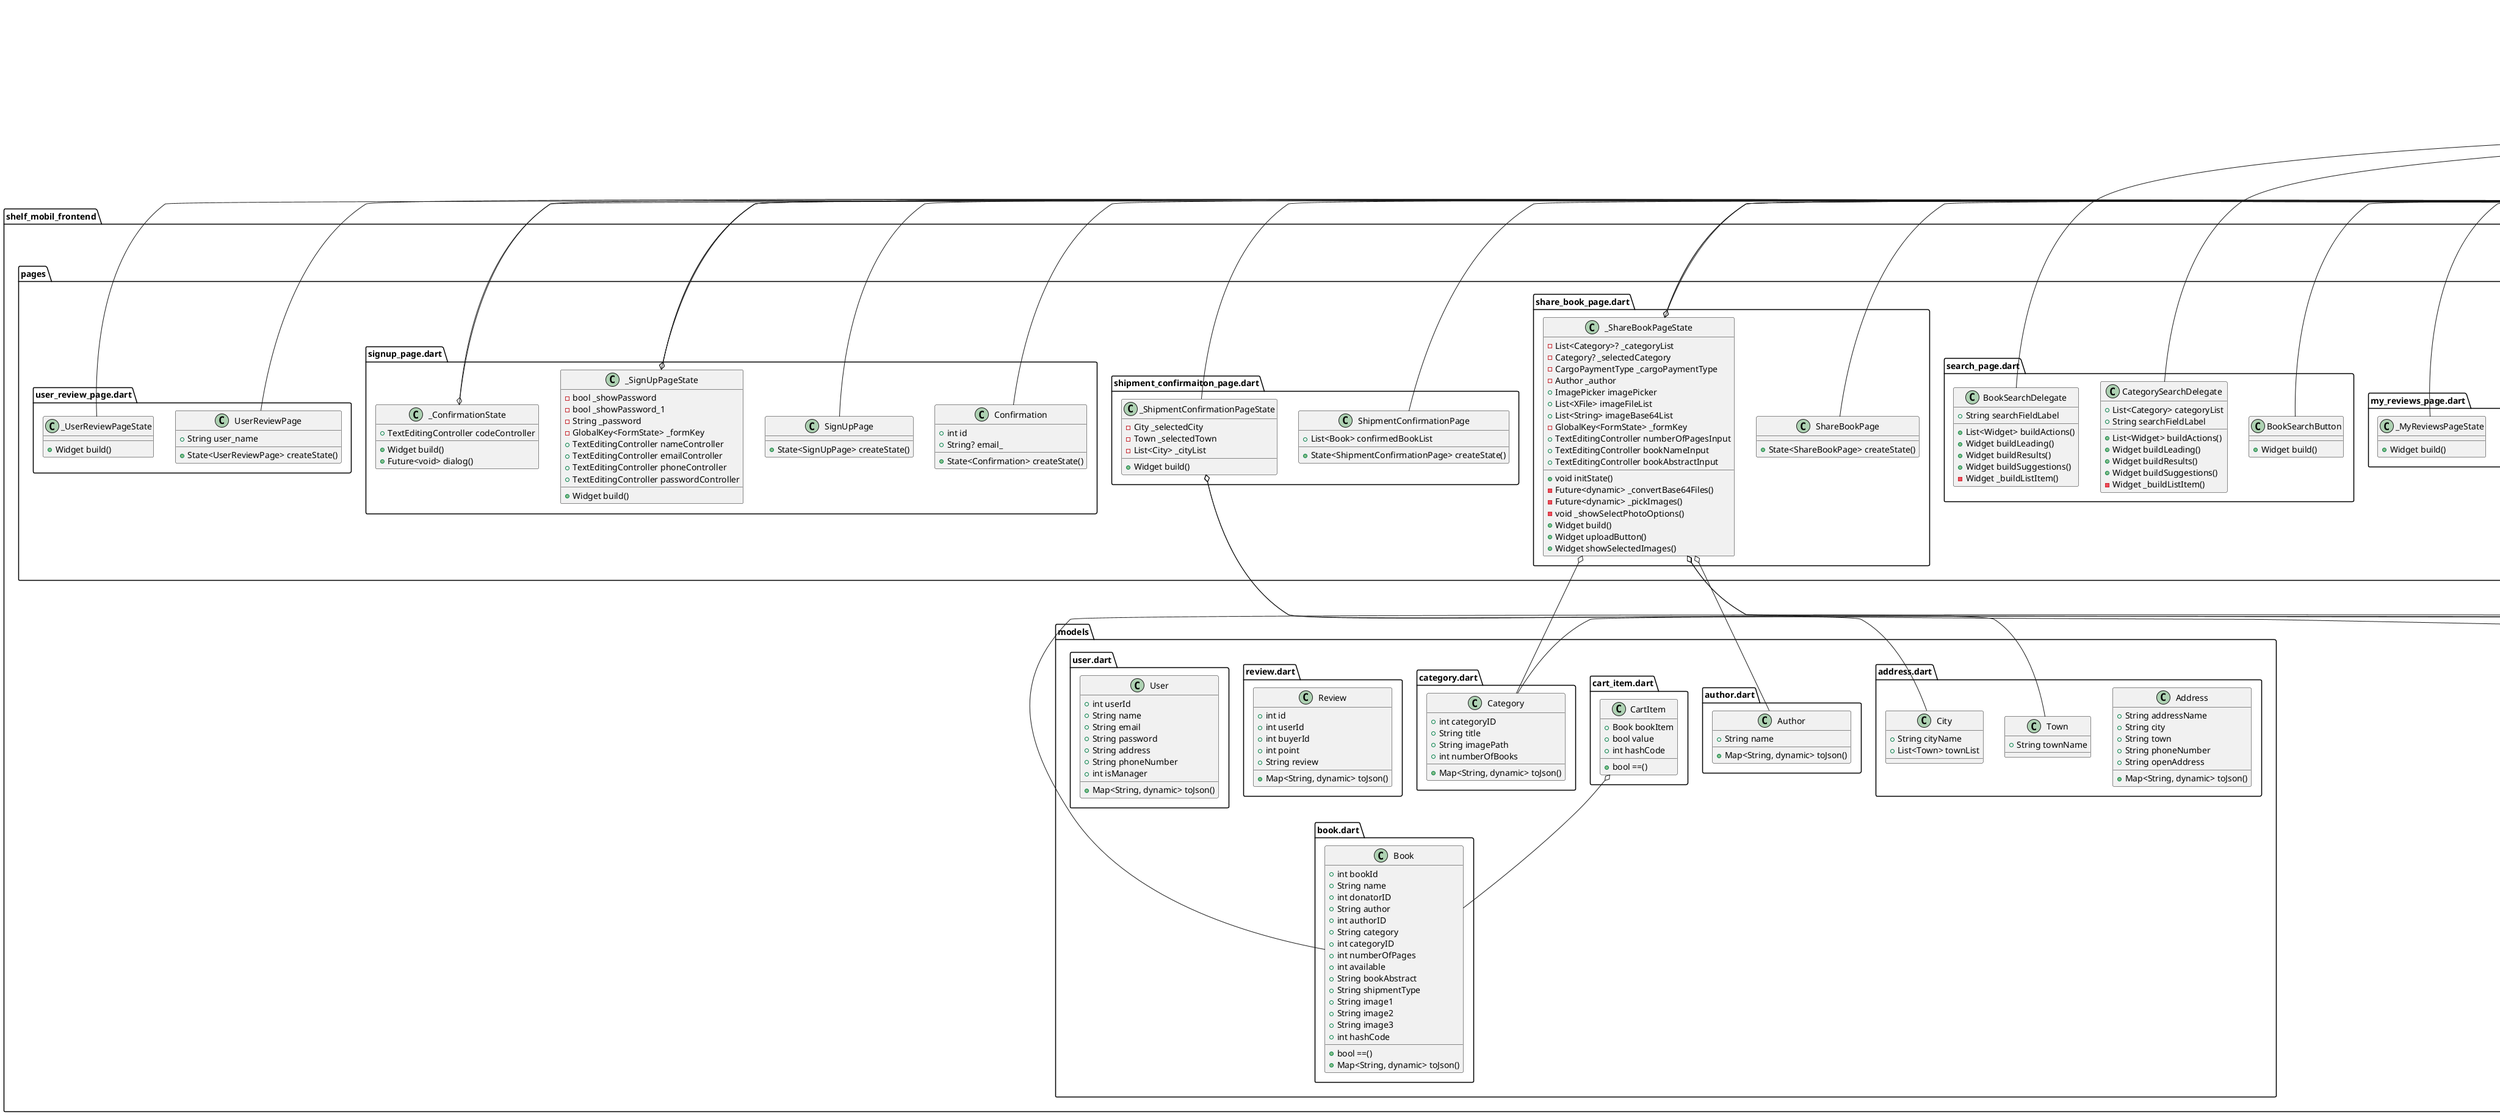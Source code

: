 @startuml
set namespaceSeparator ::

class "shelf_mobil_frontend::enums.dart::CategorySort" {
  +int index
  {static} +List<CategorySort> values
  {static} +CategorySort alphabetic
  {static} +CategorySort numberOfBooks
}

"shelf_mobil_frontend::enums.dart::CategorySort" o-- "shelf_mobil_frontend::enums.dart::CategorySort"
"dart::core::Enum" <|-- "shelf_mobil_frontend::enums.dart::CategorySort"

class "shelf_mobil_frontend::enums.dart::CargoPaymentType" {
  +int index
  {static} +List<CargoPaymentType> values
  {static} +CargoPaymentType senderPays
  {static} +CargoPaymentType receiverPays
}

"shelf_mobil_frontend::enums.dart::CargoPaymentType" o-- "shelf_mobil_frontend::enums.dart::CargoPaymentType"
"dart::core::Enum" <|-- "shelf_mobil_frontend::enums.dart::CargoPaymentType"

class "shelf_mobil_frontend::main.dart::Shelf" {
  +Widget build()
}

"flutter::src::widgets::framework.dart::StatelessWidget" <|-- "shelf_mobil_frontend::main.dart::Shelf"

class "shelf_mobil_frontend::models::address.dart::Address" {
  +String addressName
  +String city
  +String town
  +String phoneNumber
  +String openAddress
  +Map<String, dynamic> toJson()
}

class "shelf_mobil_frontend::models::address.dart::City" {
  +String cityName
  +List<Town> townList
}

class "shelf_mobil_frontend::models::address.dart::Town" {
  +String townName
}

class "shelf_mobil_frontend::models::author.dart::Author" {
  +String name
  +Map<String, dynamic> toJson()
}

class "shelf_mobil_frontend::models::book.dart::Book" {
  +int bookId
  +String name
  +int donatorID
  +String author
  +int authorID
  +String category
  +int categoryID
  +int numberOfPages
  +int available
  +String bookAbstract
  +String shipmentType
  +String image1
  +String image2
  +String image3
  +int hashCode
  +bool ==()
  +Map<String, dynamic> toJson()
}

class "shelf_mobil_frontend::models::cart_item.dart::CartItem" {
  +Book bookItem
  +bool value
  +int hashCode
  +bool ==()
}

"shelf_mobil_frontend::models::cart_item.dart::CartItem" o-- "shelf_mobil_frontend::models::book.dart::Book"

class "shelf_mobil_frontend::models::category.dart::Category" {
  +int categoryID
  +String title
  +String imagePath
  +int numberOfBooks
  +Map<String, dynamic> toJson()
}

class "shelf_mobil_frontend::models::review.dart::Review" {
  +int id
  +int userId
  +int buyerId
  +int point
  +String review
  +Map<String, dynamic> toJson()
}

class "shelf_mobil_frontend::models::user.dart::User" {
  +int userId
  +String name
  +String email
  +String password
  +String address
  +String phoneNumber
  +int isManager
  +Map<String, dynamic> toJson()
}

class "shelf_mobil_frontend::pages::account_page.dart::AccountPage" {
  {static} +void changeLog()
  {static} +bool isUserLogged()
  +State<AccountPage> createState()
}

"flutter::src::widgets::framework.dart::StatefulWidget" <|-- "shelf_mobil_frontend::pages::account_page.dart::AccountPage"

class "shelf_mobil_frontend::pages::account_page.dart::_AccountPageState" {
  {static} +bool isLogged
  +Widget build()
  +Widget myAccount()
  +Widget userManagement()
  +Widget button()
}

"flutter::src::widgets::framework.dart::State" <|-- "shelf_mobil_frontend::pages::account_page.dart::_AccountPageState"

class "shelf_mobil_frontend::pages::account_page.dart::SubPage" {
  +String title
  +State<SubPage> createState()
}

"flutter::src::widgets::framework.dart::StatefulWidget" <|-- "shelf_mobil_frontend::pages::account_page.dart::SubPage"

class "shelf_mobil_frontend::pages::account_page.dart::_SubPageState" {
  +Widget build()
}

"flutter::src::widgets::framework.dart::State" <|-- "shelf_mobil_frontend::pages::account_page.dart::_SubPageState"

class "shelf_mobil_frontend::pages::book_detail_page.dart::BookDetailPage" {
  +Book book
  +State<BookDetailPage> createState()
}

"shelf_mobil_frontend::pages::book_detail_page.dart::BookDetailPage" o-- "shelf_mobil_frontend::models::book.dart::Book"
"flutter::src::widgets::framework.dart::StatefulWidget" <|-- "shelf_mobil_frontend::pages::book_detail_page.dart::BookDetailPage"

class "shelf_mobil_frontend::pages::book_detail_page.dart::_BookDetailPageState" {
  +int currentIndex
  +Widget build()
  +Widget buildIndicator()
  +Widget informatonRow()
  +Widget container()
}

"flutter::src::widgets::framework.dart::State" <|-- "shelf_mobil_frontend::pages::book_detail_page.dart::_BookDetailPageState"

class "shelf_mobil_frontend::pages::cart_page.dart::CartPage" {
  {static} +List<CartItem> cartItems
  {static} +void addToCart()
  {static} +bool isAddedToCart()
  +State<CartPage> createState()
}

"flutter::src::widgets::framework.dart::StatefulWidget" <|-- "shelf_mobil_frontend::pages::cart_page.dart::CartPage"

class "shelf_mobil_frontend::pages::cart_page.dart::_CartPageState" {
  +List<CartItem>? choosenItems
  +bool isAllItemsSelected
  +Widget build()
}

"flutter::src::widgets::framework.dart::State" <|-- "shelf_mobil_frontend::pages::cart_page.dart::_CartPageState"

class "shelf_mobil_frontend::pages::cart_page.dart::CartButton" {
  +State<CartButton> createState()
}

"flutter::src::widgets::framework.dart::StatefulWidget" <|-- "shelf_mobil_frontend::pages::cart_page.dart::CartButton"

class "shelf_mobil_frontend::pages::cart_page.dart::_CartButtonState" {
  +Widget build()
}

"flutter::src::widgets::framework.dart::State" <|-- "shelf_mobil_frontend::pages::cart_page.dart::_CartButtonState"

class "shelf_mobil_frontend::pages::favorites_page.dart::FavoritesPage" {
  {static} +List<Book> favBooks
  {static} +void addToFav()
  {static} +void removeFromFav()
  {static} +bool isAddedToFav()
  +State<FavoritesPage> createState()
}

"flutter::src::widgets::framework.dart::StatefulWidget" <|-- "shelf_mobil_frontend::pages::favorites_page.dart::FavoritesPage"

class "shelf_mobil_frontend::pages::favorites_page.dart::_FavoritesPageState" {
  +Widget build()
}

"flutter::src::widgets::framework.dart::State" <|-- "shelf_mobil_frontend::pages::favorites_page.dart::_FavoritesPageState"

class "shelf_mobil_frontend::pages::get_book_page.dart::GetBookPage" {
  +State<GetBookPage> createState()
  {static} +void setCategory()
}

"flutter::src::widgets::framework.dart::StatefulWidget" <|-- "shelf_mobil_frontend::pages::get_book_page.dart::GetBookPage"

class "shelf_mobil_frontend::pages::get_book_page.dart::_GetBookPageState" {
  -List<Category>? _categoryList
  {static} -Category _selectedCategory
  -GlobalKey<ScaffoldState> _scaffoldKey
  -List<Book> _bookList
  +Widget build()
  -Widget _categoryBar()
  -Widget _buildCategoryItem()
  -Widget _categoryBooksView()
  -Widget _noBookView()
  -Widget _buildBookItem()
}

"shelf_mobil_frontend::pages::get_book_page.dart::_GetBookPageState" o-- "shelf_mobil_frontend::models::category.dart::Category"
"shelf_mobil_frontend::pages::get_book_page.dart::_GetBookPageState" o-- "flutter::src::widgets::framework.dart::GlobalKey<ScaffoldState>"
"flutter::src::widgets::framework.dart::State" <|-- "shelf_mobil_frontend::pages::get_book_page.dart::_GetBookPageState"

class "shelf_mobil_frontend::pages::home_page.dart::HomePage" {
  +State<HomePage> createState()
  {static} +List<Category>? getCategories()
}

"flutter::src::widgets::framework.dart::StatefulWidget" <|-- "shelf_mobil_frontend::pages::home_page.dart::HomePage"

class "shelf_mobil_frontend::pages::home_page.dart::_HomePageState" {
  {static} -int _currentPageIndex
  {static} -List<Category> _categoryList
  -CategorySort _categorySort
  +List<Widget> pages
  +void initState()
  +void dispose()
  +void getData()
  +void updateCategoryList()
  +void sortCategoryByNumberOfBooks()
  +void sortCategoryByName()
  +Widget build()
  +Widget homePage()
  +Widget cardView()
  -Widget _buildListItem()
}

"shelf_mobil_frontend::pages::home_page.dart::_HomePageState" o-- "shelf_mobil_frontend::enums.dart::CategorySort"
"flutter::src::widgets::framework.dart::State" <|-- "shelf_mobil_frontend::pages::home_page.dart::_HomePageState"

class "shelf_mobil_frontend::pages::login_page.dart::LoginPage" {
  +State<LoginPage> createState()
}

"flutter::src::widgets::framework.dart::StatefulWidget" <|-- "shelf_mobil_frontend::pages::login_page.dart::LoginPage"

class "shelf_mobil_frontend::pages::login_page.dart::_LoginPageState" {
  -bool _showPassword
  -bool _selectItem
  +TextEditingController email_
  +TextEditingController emailController
  +TextEditingController phoneController
  +TextEditingController passwordController
  +Widget build()
  +Future<void> dialogBuilder()
}

"shelf_mobil_frontend::pages::login_page.dart::_LoginPageState" o-- "flutter::src::widgets::editable_text.dart::TextEditingController"
"flutter::src::widgets::framework.dart::State" <|-- "shelf_mobil_frontend::pages::login_page.dart::_LoginPageState"

class "shelf_mobil_frontend::pages::login_page.dart::ForgotPassword" {
  +String? email
  +int userId
  +State<ForgotPassword> createState()
}

"flutter::src::widgets::framework.dart::StatefulWidget" <|-- "shelf_mobil_frontend::pages::login_page.dart::ForgotPassword"

class "shelf_mobil_frontend::pages::login_page.dart::_ForgotPasswordState" {
  -bool _showPassword
  -bool _showPassword_1
  -String _password
  -GlobalKey<FormState> _formKey
  +TextEditingController codeController
  +TextEditingController passwordController
  +Widget build()
  +Future<void> dialog()
}

"shelf_mobil_frontend::pages::login_page.dart::_ForgotPasswordState" o-- "flutter::src::widgets::framework.dart::GlobalKey<FormState>"
"shelf_mobil_frontend::pages::login_page.dart::_ForgotPasswordState" o-- "flutter::src::widgets::editable_text.dart::TextEditingController"
"flutter::src::widgets::framework.dart::State" <|-- "shelf_mobil_frontend::pages::login_page.dart::_ForgotPasswordState"

class "shelf_mobil_frontend::pages::my_info_page.dart::MyInfoPage" {
  {static} +void changeField()
  +State<MyInfoPage> createState()
}

"flutter::src::widgets::framework.dart::StatefulWidget" <|-- "shelf_mobil_frontend::pages::my_info_page.dart::MyInfoPage"

class "shelf_mobil_frontend::pages::my_info_page.dart::_MyInfoPageState" {
  {static} +String name_
  {static} +String email_
  {static} +String phone_
  {static} +String password_
  {static} +String address_
  +Widget build()
}

"flutter::src::widgets::framework.dart::State" <|-- "shelf_mobil_frontend::pages::my_info_page.dart::_MyInfoPageState"

class "shelf_mobil_frontend::pages::my_info_page.dart::TextFieldWidget" {
  +int maxLines
  +String label
  +String text
  +Icon icon
  +void Function(String) onChanged
  +State<TextFieldWidget> createState()
}

"shelf_mobil_frontend::pages::my_info_page.dart::TextFieldWidget" o-- "flutter::src::widgets::icon.dart::Icon"
"shelf_mobil_frontend::pages::my_info_page.dart::TextFieldWidget" o-- "flutter::src::foundation::basic_types.dart::void Function(String)"
"flutter::src::widgets::framework.dart::StatefulWidget" <|-- "shelf_mobil_frontend::pages::my_info_page.dart::TextFieldWidget"

class "shelf_mobil_frontend::pages::my_info_page.dart::_TextFieldWidgetState" {
  +TextEditingController controller
  +void initState()
  +void dispose()
  +Widget build()
}

"shelf_mobil_frontend::pages::my_info_page.dart::_TextFieldWidgetState" o-- "flutter::src::widgets::editable_text.dart::TextEditingController"
"flutter::src::widgets::framework.dart::State" <|-- "shelf_mobil_frontend::pages::my_info_page.dart::_TextFieldWidgetState"

class "shelf_mobil_frontend::pages::my_reviews_page.dart::MyReviewsPage" {
  +State<MyReviewsPage> createState()
}

"flutter::src::widgets::framework.dart::StatefulWidget" <|-- "shelf_mobil_frontend::pages::my_reviews_page.dart::MyReviewsPage"

class "shelf_mobil_frontend::pages::my_reviews_page.dart::_MyReviewsPageState" {
  +Widget build()
}

"flutter::src::widgets::framework.dart::State" <|-- "shelf_mobil_frontend::pages::my_reviews_page.dart::_MyReviewsPageState"

class "shelf_mobil_frontend::pages::search_page.dart::BookSearchButton" {
  +Widget build()
}

"flutter::src::widgets::framework.dart::StatelessWidget" <|-- "shelf_mobil_frontend::pages::search_page.dart::BookSearchButton"

class "shelf_mobil_frontend::pages::search_page.dart::BookSearchDelegate" {
  +String searchFieldLabel
  +List<Widget> buildActions()
  +Widget buildLeading()
  +Widget buildResults()
  +Widget buildSuggestions()
  -Widget _buildListItem()
}

"flutter::src::material::search.dart::SearchDelegate" <|-- "shelf_mobil_frontend::pages::search_page.dart::BookSearchDelegate"

class "shelf_mobil_frontend::pages::search_page.dart::CategorySearchDelegate" {
  +List<Category> categoryList
  +String searchFieldLabel
  +List<Widget> buildActions()
  +Widget buildLeading()
  +Widget buildResults()
  +Widget buildSuggestions()
  -Widget _buildListItem()
}

"flutter::src::material::search.dart::SearchDelegate" <|-- "shelf_mobil_frontend::pages::search_page.dart::CategorySearchDelegate"

class "shelf_mobil_frontend::pages::share_book_page.dart::ShareBookPage" {
  +State<ShareBookPage> createState()
}

"flutter::src::widgets::framework.dart::StatefulWidget" <|-- "shelf_mobil_frontend::pages::share_book_page.dart::ShareBookPage"

class "shelf_mobil_frontend::pages::share_book_page.dart::_ShareBookPageState" {
  -List<Category>? _categoryList
  -Category? _selectedCategory
  -CargoPaymentType _cargoPaymentType
  -Author _author
  +ImagePicker imagePicker
  +List<XFile> imageFileList
  +List<String> imageBase64List
  -GlobalKey<FormState> _formKey
  +TextEditingController numberOfPagesInput
  +TextEditingController bookNameInput
  +TextEditingController bookAbstractInput
  +void initState()
  -Future<dynamic> _convertBase64Files()
  -Future<dynamic> _pickImages()
  -void _showSelectPhotoOptions()
  +Widget build()
  +Widget uploadButton()
  +Widget showSelectedImages()
}

"shelf_mobil_frontend::pages::share_book_page.dart::_ShareBookPageState" o-- "shelf_mobil_frontend::models::category.dart::Category"
"shelf_mobil_frontend::pages::share_book_page.dart::_ShareBookPageState" o-- "shelf_mobil_frontend::enums.dart::CargoPaymentType"
"shelf_mobil_frontend::pages::share_book_page.dart::_ShareBookPageState" o-- "shelf_mobil_frontend::models::author.dart::Author"
"shelf_mobil_frontend::pages::share_book_page.dart::_ShareBookPageState" o-- "image_picker::image_picker.dart::ImagePicker"
"shelf_mobil_frontend::pages::share_book_page.dart::_ShareBookPageState" o-- "flutter::src::widgets::framework.dart::GlobalKey<FormState>"
"shelf_mobil_frontend::pages::share_book_page.dart::_ShareBookPageState" o-- "flutter::src::widgets::editable_text.dart::TextEditingController"
"flutter::src::widgets::framework.dart::State" <|-- "shelf_mobil_frontend::pages::share_book_page.dart::_ShareBookPageState"

class "shelf_mobil_frontend::pages::shipment_confirmaiton_page.dart::ShipmentConfirmationPage" {
  +List<Book> confirmedBookList
  +State<ShipmentConfirmationPage> createState()
}

"flutter::src::widgets::framework.dart::StatefulWidget" <|-- "shelf_mobil_frontend::pages::shipment_confirmaiton_page.dart::ShipmentConfirmationPage"

class "shelf_mobil_frontend::pages::shipment_confirmaiton_page.dart::_ShipmentConfirmationPageState" {
  -City _selectedCity
  -Town _selectedTown
  -List<City> _cityList
  +Widget build()
}

"shelf_mobil_frontend::pages::shipment_confirmaiton_page.dart::_ShipmentConfirmationPageState" o-- "shelf_mobil_frontend::models::address.dart::City"
"shelf_mobil_frontend::pages::shipment_confirmaiton_page.dart::_ShipmentConfirmationPageState" o-- "shelf_mobil_frontend::models::address.dart::Town"
"flutter::src::widgets::framework.dart::State" <|-- "shelf_mobil_frontend::pages::shipment_confirmaiton_page.dart::_ShipmentConfirmationPageState"

class "shelf_mobil_frontend::pages::signup_page.dart::SignUpPage" {
  +State<SignUpPage> createState()
}

"flutter::src::widgets::framework.dart::StatefulWidget" <|-- "shelf_mobil_frontend::pages::signup_page.dart::SignUpPage"

class "shelf_mobil_frontend::pages::signup_page.dart::_SignUpPageState" {
  -bool _showPassword
  -bool _showPassword_1
  -String _password
  -GlobalKey<FormState> _formKey
  +TextEditingController nameController
  +TextEditingController emailController
  +TextEditingController phoneController
  +TextEditingController passwordController
  +Widget build()
}

"shelf_mobil_frontend::pages::signup_page.dart::_SignUpPageState" o-- "flutter::src::widgets::framework.dart::GlobalKey<FormState>"
"shelf_mobil_frontend::pages::signup_page.dart::_SignUpPageState" o-- "flutter::src::widgets::editable_text.dart::TextEditingController"
"flutter::src::widgets::framework.dart::State" <|-- "shelf_mobil_frontend::pages::signup_page.dart::_SignUpPageState"

class "shelf_mobil_frontend::pages::signup_page.dart::Confirmation" {
  +int id
  +String? email_
  +State<Confirmation> createState()
}

"flutter::src::widgets::framework.dart::StatefulWidget" <|-- "shelf_mobil_frontend::pages::signup_page.dart::Confirmation"

class "shelf_mobil_frontend::pages::signup_page.dart::_ConfirmationState" {
  +TextEditingController codeController
  +Widget build()
  +Future<void> dialog()
}

"shelf_mobil_frontend::pages::signup_page.dart::_ConfirmationState" o-- "flutter::src::widgets::editable_text.dart::TextEditingController"
"flutter::src::widgets::framework.dart::State" <|-- "shelf_mobil_frontend::pages::signup_page.dart::_ConfirmationState"

class "shelf_mobil_frontend::pages::user_review_page.dart::UserReviewPage" {
  +String user_name
  +State<UserReviewPage> createState()
}

"flutter::src::widgets::framework.dart::StatefulWidget" <|-- "shelf_mobil_frontend::pages::user_review_page.dart::UserReviewPage"

class "shelf_mobil_frontend::pages::user_review_page.dart::_UserReviewPageState" {
  +Widget build()
}

"flutter::src::widgets::framework.dart::State" <|-- "shelf_mobil_frontend::pages::user_review_page.dart::_UserReviewPageState"

class "shelf_mobil_frontend::screens::alert_dialog.dart::AlertDialogUserCheck" {
  +String subText
  +Widget build()
}

"flutter::src::widgets::framework.dart::StatelessWidget" <|-- "shelf_mobil_frontend::screens::alert_dialog.dart::AlertDialogUserCheck"

class "shelf_mobil_frontend::screens::app_bar.dart::AppBarDesign" {
  +PreferredSize createAppBar()
}

class "shelf_mobil_frontend::screens::background.dart::Background" {
  +Decoration getBackground()
}

class "shelf_mobil_frontend::screens::filter_drawer.dart::FilterDrawer" {
  +State<FilterDrawer> createState()
}

"flutter::src::widgets::framework.dart::StatefulWidget" <|-- "shelf_mobil_frontend::screens::filter_drawer.dart::FilterDrawer"

class "shelf_mobil_frontend::screens::filter_drawer.dart::_FilterDrawerState" {
  +int pageIndex
  -PageController _controller
  +void initState()
  -dynamic _onChangePage()
  +void dispose()
  +Widget build()
}

"shelf_mobil_frontend::screens::filter_drawer.dart::_FilterDrawerState" o-- "flutter::src::widgets::page_view.dart::PageController"
"flutter::src::widgets::framework.dart::State" <|-- "shelf_mobil_frontend::screens::filter_drawer.dart::_FilterDrawerState"

class "shelf_mobil_frontend::screens::filter_drawer.dart::FirstDrawer" {
  +void Function() author
  +void Function() shipmentType
  +Widget build()
}

"shelf_mobil_frontend::screens::filter_drawer.dart::FirstDrawer" o-- "dart::ui::void Function()"
"flutter::src::widgets::framework.dart::StatelessWidget" <|-- "shelf_mobil_frontend::screens::filter_drawer.dart::FirstDrawer"

class "shelf_mobil_frontend::screens::filter_drawer.dart::AuthorFilter" {
  +void Function() goBack
  +State<AuthorFilter> createState()
}

"shelf_mobil_frontend::screens::filter_drawer.dart::AuthorFilter" o-- "dart::ui::void Function()"
"flutter::src::widgets::framework.dart::StatefulWidget" <|-- "shelf_mobil_frontend::screens::filter_drawer.dart::AuthorFilter"

class "shelf_mobil_frontend::screens::filter_drawer.dart::_AuthorFilterState" {
  +bool isSelectionMode
  +List<String> authorList
  +Map<int, bool> selectedFlag
  +Widget build()
  +void onTap()
}

"flutter::src::widgets::framework.dart::State" <|-- "shelf_mobil_frontend::screens::filter_drawer.dart::_AuthorFilterState"

class "shelf_mobil_frontend::screens::filter_drawer.dart::ShipmentTypeFilter" {
  +void Function() goBack
  +State<ShipmentTypeFilter> createState()
}

"shelf_mobil_frontend::screens::filter_drawer.dart::ShipmentTypeFilter" o-- "dart::ui::void Function()"
"flutter::src::widgets::framework.dart::StatefulWidget" <|-- "shelf_mobil_frontend::screens::filter_drawer.dart::ShipmentTypeFilter"

class "shelf_mobil_frontend::screens::filter_drawer.dart::_ShipmentTypeFilterState" {
  +bool isSelectionMode
  +List<String> shipmentTypeList
  +Map<int, bool> selectedFlag
  +Widget build()
  +void onTap()
}

"flutter::src::widgets::framework.dart::State" <|-- "shelf_mobil_frontend::screens::filter_drawer.dart::_ShipmentTypeFilterState"

class "shelf_mobil_frontend::screens::select_photo.dart::SelectPhotoOptionsScreen" {
  +dynamic Function(ImageSource) onTap
  +Widget build()
}

"shelf_mobil_frontend::screens::select_photo.dart::SelectPhotoOptionsScreen" o-- "null::dynamic Function(ImageSource)"
"flutter::src::widgets::framework.dart::StatelessWidget" <|-- "shelf_mobil_frontend::screens::select_photo.dart::SelectPhotoOptionsScreen"

class "shelf_mobil_frontend::screens::select_photo.dart::SelectPhoto" {
  +String textLabel
  +IconData icon
  +void Function()? onTap
  +Widget build()
}

"shelf_mobil_frontend::screens::select_photo.dart::SelectPhoto" o-- "flutter::src::widgets::icon_data.dart::IconData"
"shelf_mobil_frontend::screens::select_photo.dart::SelectPhoto" o-- "null::void Function()"
"flutter::src::widgets::framework.dart::StatelessWidget" <|-- "shelf_mobil_frontend::screens::select_photo.dart::SelectPhoto"

class "shelf_mobil_frontend::services::api_service.dart::ApiConstants" {
  {static} +String baseUrl
  {static} +String baseUrlImg
  {static} +String login
  {static} +String logout
  {static} +String register
  {static} +String verifyEmail
  {static} +String resetPassword
  {static} +String changePassword
  {static} +String add
  {static} +String delete
  {static} +String create
  {static} +String update
  {static} +String user
  {static} +String reviews
  {static} +String books
  {static} +String favorites
  {static} +String category
  {static} +String author
  {static} +String address
  {static} +String order
  {static} +String cart
}

class "shelf_mobil_frontend::services::api_service.dart::ApiService" {
  +String bearerToken
  +Map<String, String> requestHeaders
  +Future<Response> login()
  +Future<Response> logout()
  +Future<Response> register()
  +Future<Response> resetPassword()
  +Future<Response> changePassword()
  +Future<Response> verifyEmail()
  +Future<Response> updateUser()
  +Future<Response> addAdress()
  +Future<Response> getFavorities()
  +Future<Response> addToFavorities()
  +Future<Response> createOrder()
  +Future<Response> addCart()
  +Future<Response> deleteCart()
  +Future<Response> addBook()
  +Future<Response> getBooks()
  +Future<Response> getBooksWithCategory()
  +Future<Response> getAllBooks()
  +Future<Response> getAuthors()
  +Future<Response> addAuthor()
  +Future<Response> getCategories()
  +Future<Response> getReviewList()
}

class "shelf_mobil_frontend::services::storage_service.dart::SecureService" {
  {static} +String tokenKey
  {static} +String userKey
  {static} +FlutterSecureStorage storage
  +void storeUser()
  +void deleteUser()
  +Future<String?> getUser()
  +void storeToken()
  +void deleteToken()
  +Future<String?> getToken()
}

"shelf_mobil_frontend::services::storage_service.dart::SecureService" o-- "flutter_secure_storage::flutter_secure_storage.dart::FlutterSecureStorage"


@enduml
